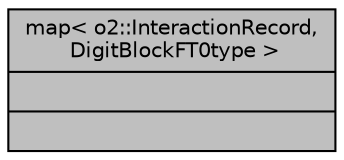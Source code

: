 digraph "map&lt; o2::InteractionRecord, DigitBlockFT0type &gt;"
{
 // INTERACTIVE_SVG=YES
  bgcolor="transparent";
  edge [fontname="Helvetica",fontsize="10",labelfontname="Helvetica",labelfontsize="10"];
  node [fontname="Helvetica",fontsize="10",shape=record];
  Node1 [label="{map\< o2::InteractionRecord,\l DigitBlockFT0type \>\n||}",height=0.2,width=0.4,color="black", fillcolor="grey75", style="filled", fontcolor="black"];
}
